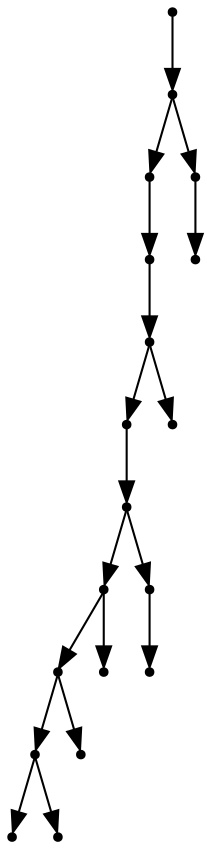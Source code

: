digraph {
  18 [shape=point];
  17 [shape=point];
  14 [shape=point];
  13 [shape=point];
  12 [shape=point];
  10 [shape=point];
  9 [shape=point];
  6 [shape=point];
  4 [shape=point];
  2 [shape=point];
  0 [shape=point];
  1 [shape=point];
  3 [shape=point];
  5 [shape=point];
  8 [shape=point];
  7 [shape=point];
  11 [shape=point];
  16 [shape=point];
  15 [shape=point];
18 -> 17;
17 -> 14;
14 -> 13;
13 -> 12;
12 -> 10;
10 -> 9;
9 -> 6;
6 -> 4;
4 -> 2;
2 -> 0;
2 -> 1;
4 -> 3;
6 -> 5;
9 -> 8;
8 -> 7;
12 -> 11;
17 -> 16;
16 -> 15;
}
